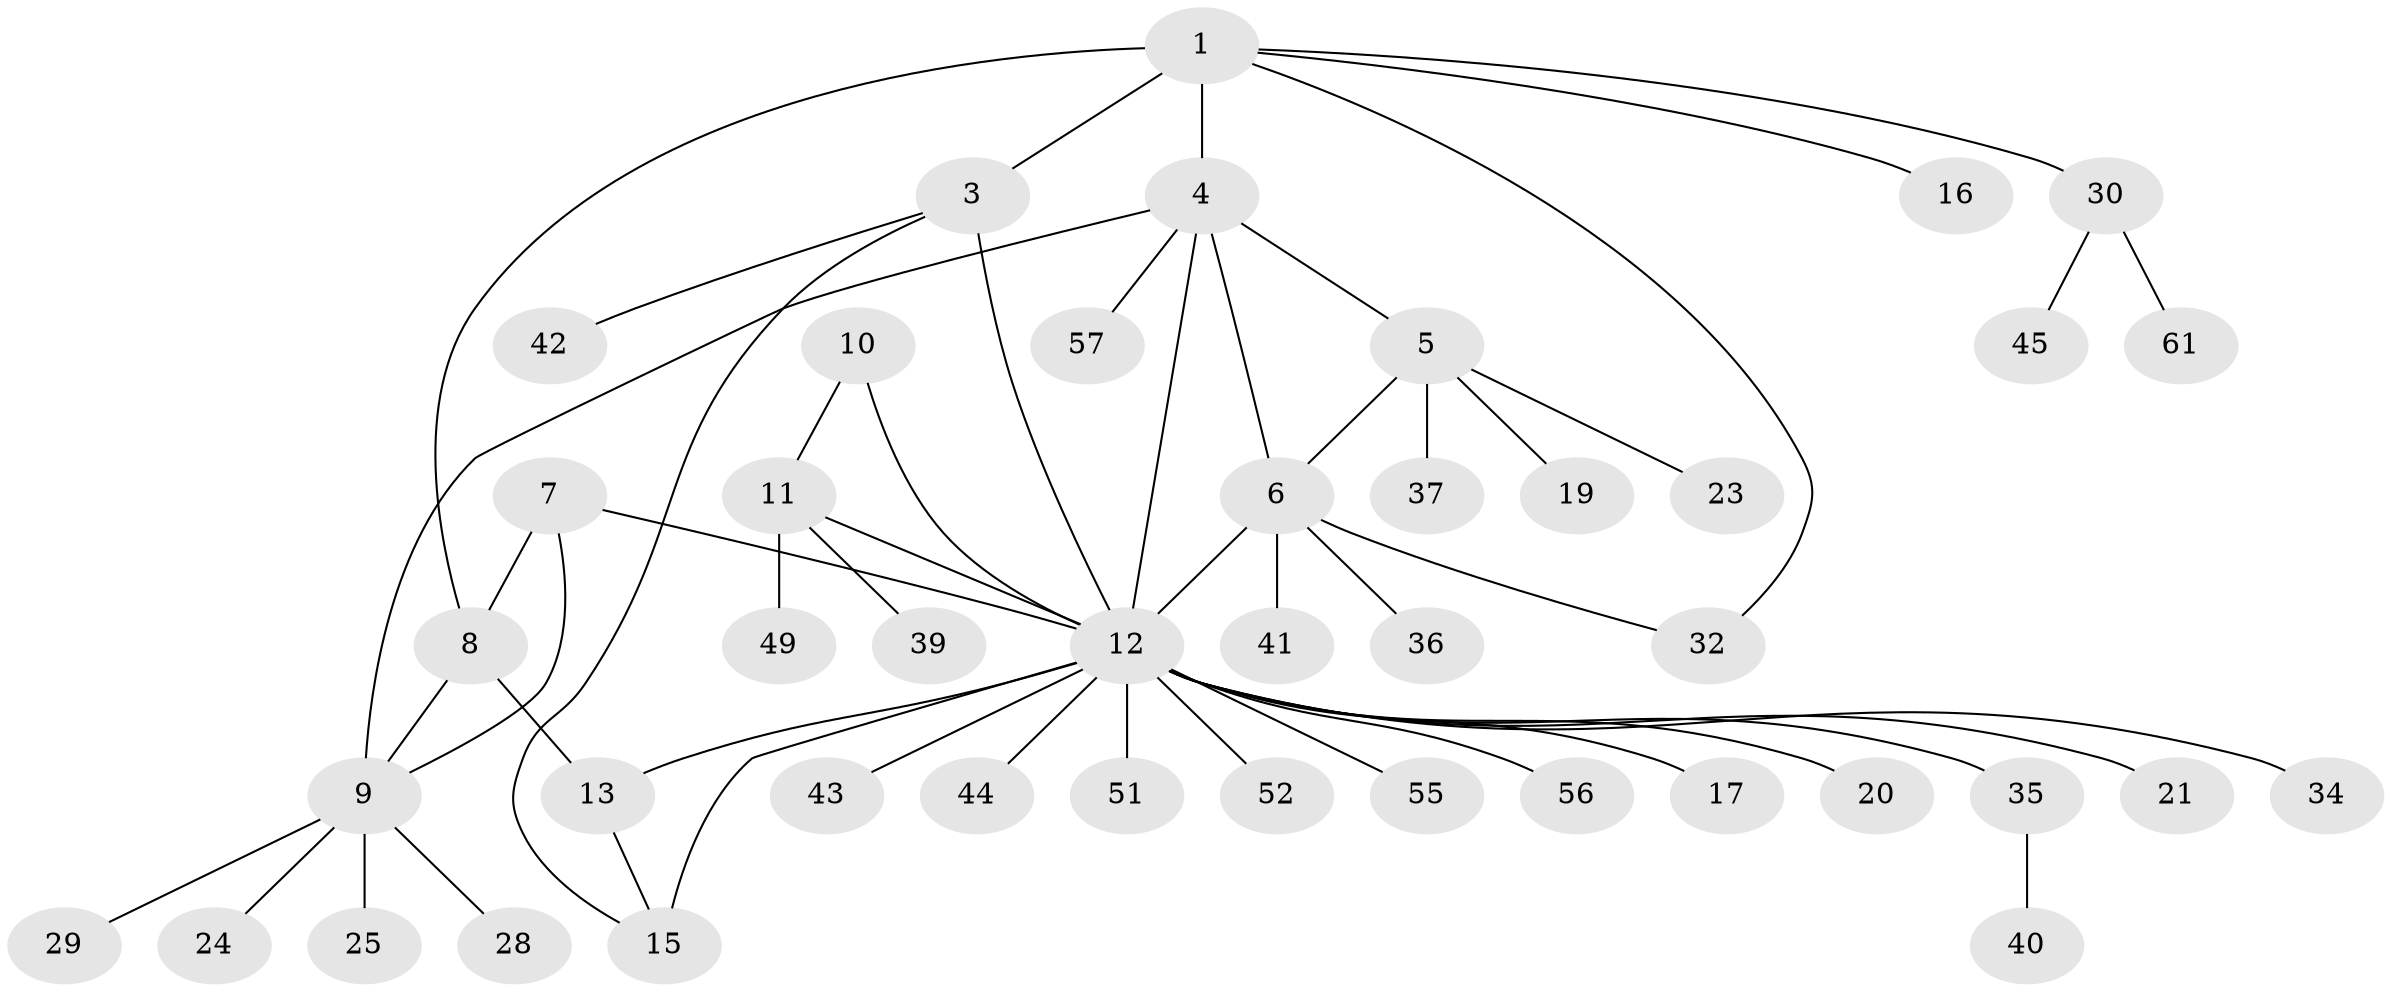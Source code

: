 // original degree distribution, {4: 0.04918032786885246, 5: 0.06557377049180328, 6: 0.03278688524590164, 7: 0.03278688524590164, 8: 0.01639344262295082, 2: 0.14754098360655737, 10: 0.01639344262295082, 3: 0.01639344262295082, 12: 0.01639344262295082, 1: 0.6065573770491803}
// Generated by graph-tools (version 1.1) at 2025/42/03/06/25 10:42:09]
// undirected, 43 vertices, 53 edges
graph export_dot {
graph [start="1"]
  node [color=gray90,style=filled];
  1 [super="+2"];
  3 [super="+38"];
  4 [super="+58"];
  5 [super="+18"];
  6 [super="+22"];
  7 [super="+53"];
  8 [super="+48"];
  9 [super="+47"];
  10;
  11 [super="+33"];
  12 [super="+14"];
  13 [super="+27"];
  15 [super="+26"];
  16 [super="+31"];
  17;
  19;
  20;
  21;
  23;
  24;
  25;
  28;
  29 [super="+50"];
  30 [super="+59"];
  32;
  34;
  35;
  36;
  37 [super="+60"];
  39;
  40 [super="+46"];
  41;
  42;
  43;
  44;
  45;
  49;
  51 [super="+54"];
  52;
  55;
  56;
  57;
  61;
  1 -- 3 [weight=2];
  1 -- 16;
  1 -- 30;
  1 -- 32;
  1 -- 4;
  1 -- 8;
  3 -- 12;
  3 -- 15;
  3 -- 42;
  4 -- 5;
  4 -- 6;
  4 -- 9;
  4 -- 57;
  4 -- 12;
  5 -- 6;
  5 -- 19;
  5 -- 23;
  5 -- 37;
  6 -- 12;
  6 -- 32;
  6 -- 36;
  6 -- 41;
  7 -- 8;
  7 -- 9;
  7 -- 12 [weight=2];
  8 -- 9;
  8 -- 13;
  9 -- 24;
  9 -- 25;
  9 -- 28;
  9 -- 29;
  10 -- 11;
  10 -- 12;
  11 -- 12;
  11 -- 39;
  11 -- 49;
  12 -- 20;
  12 -- 34;
  12 -- 44;
  12 -- 56;
  12 -- 35;
  12 -- 43;
  12 -- 13;
  12 -- 15;
  12 -- 17;
  12 -- 51;
  12 -- 52;
  12 -- 21;
  12 -- 55;
  13 -- 15;
  30 -- 45;
  30 -- 61;
  35 -- 40;
}
